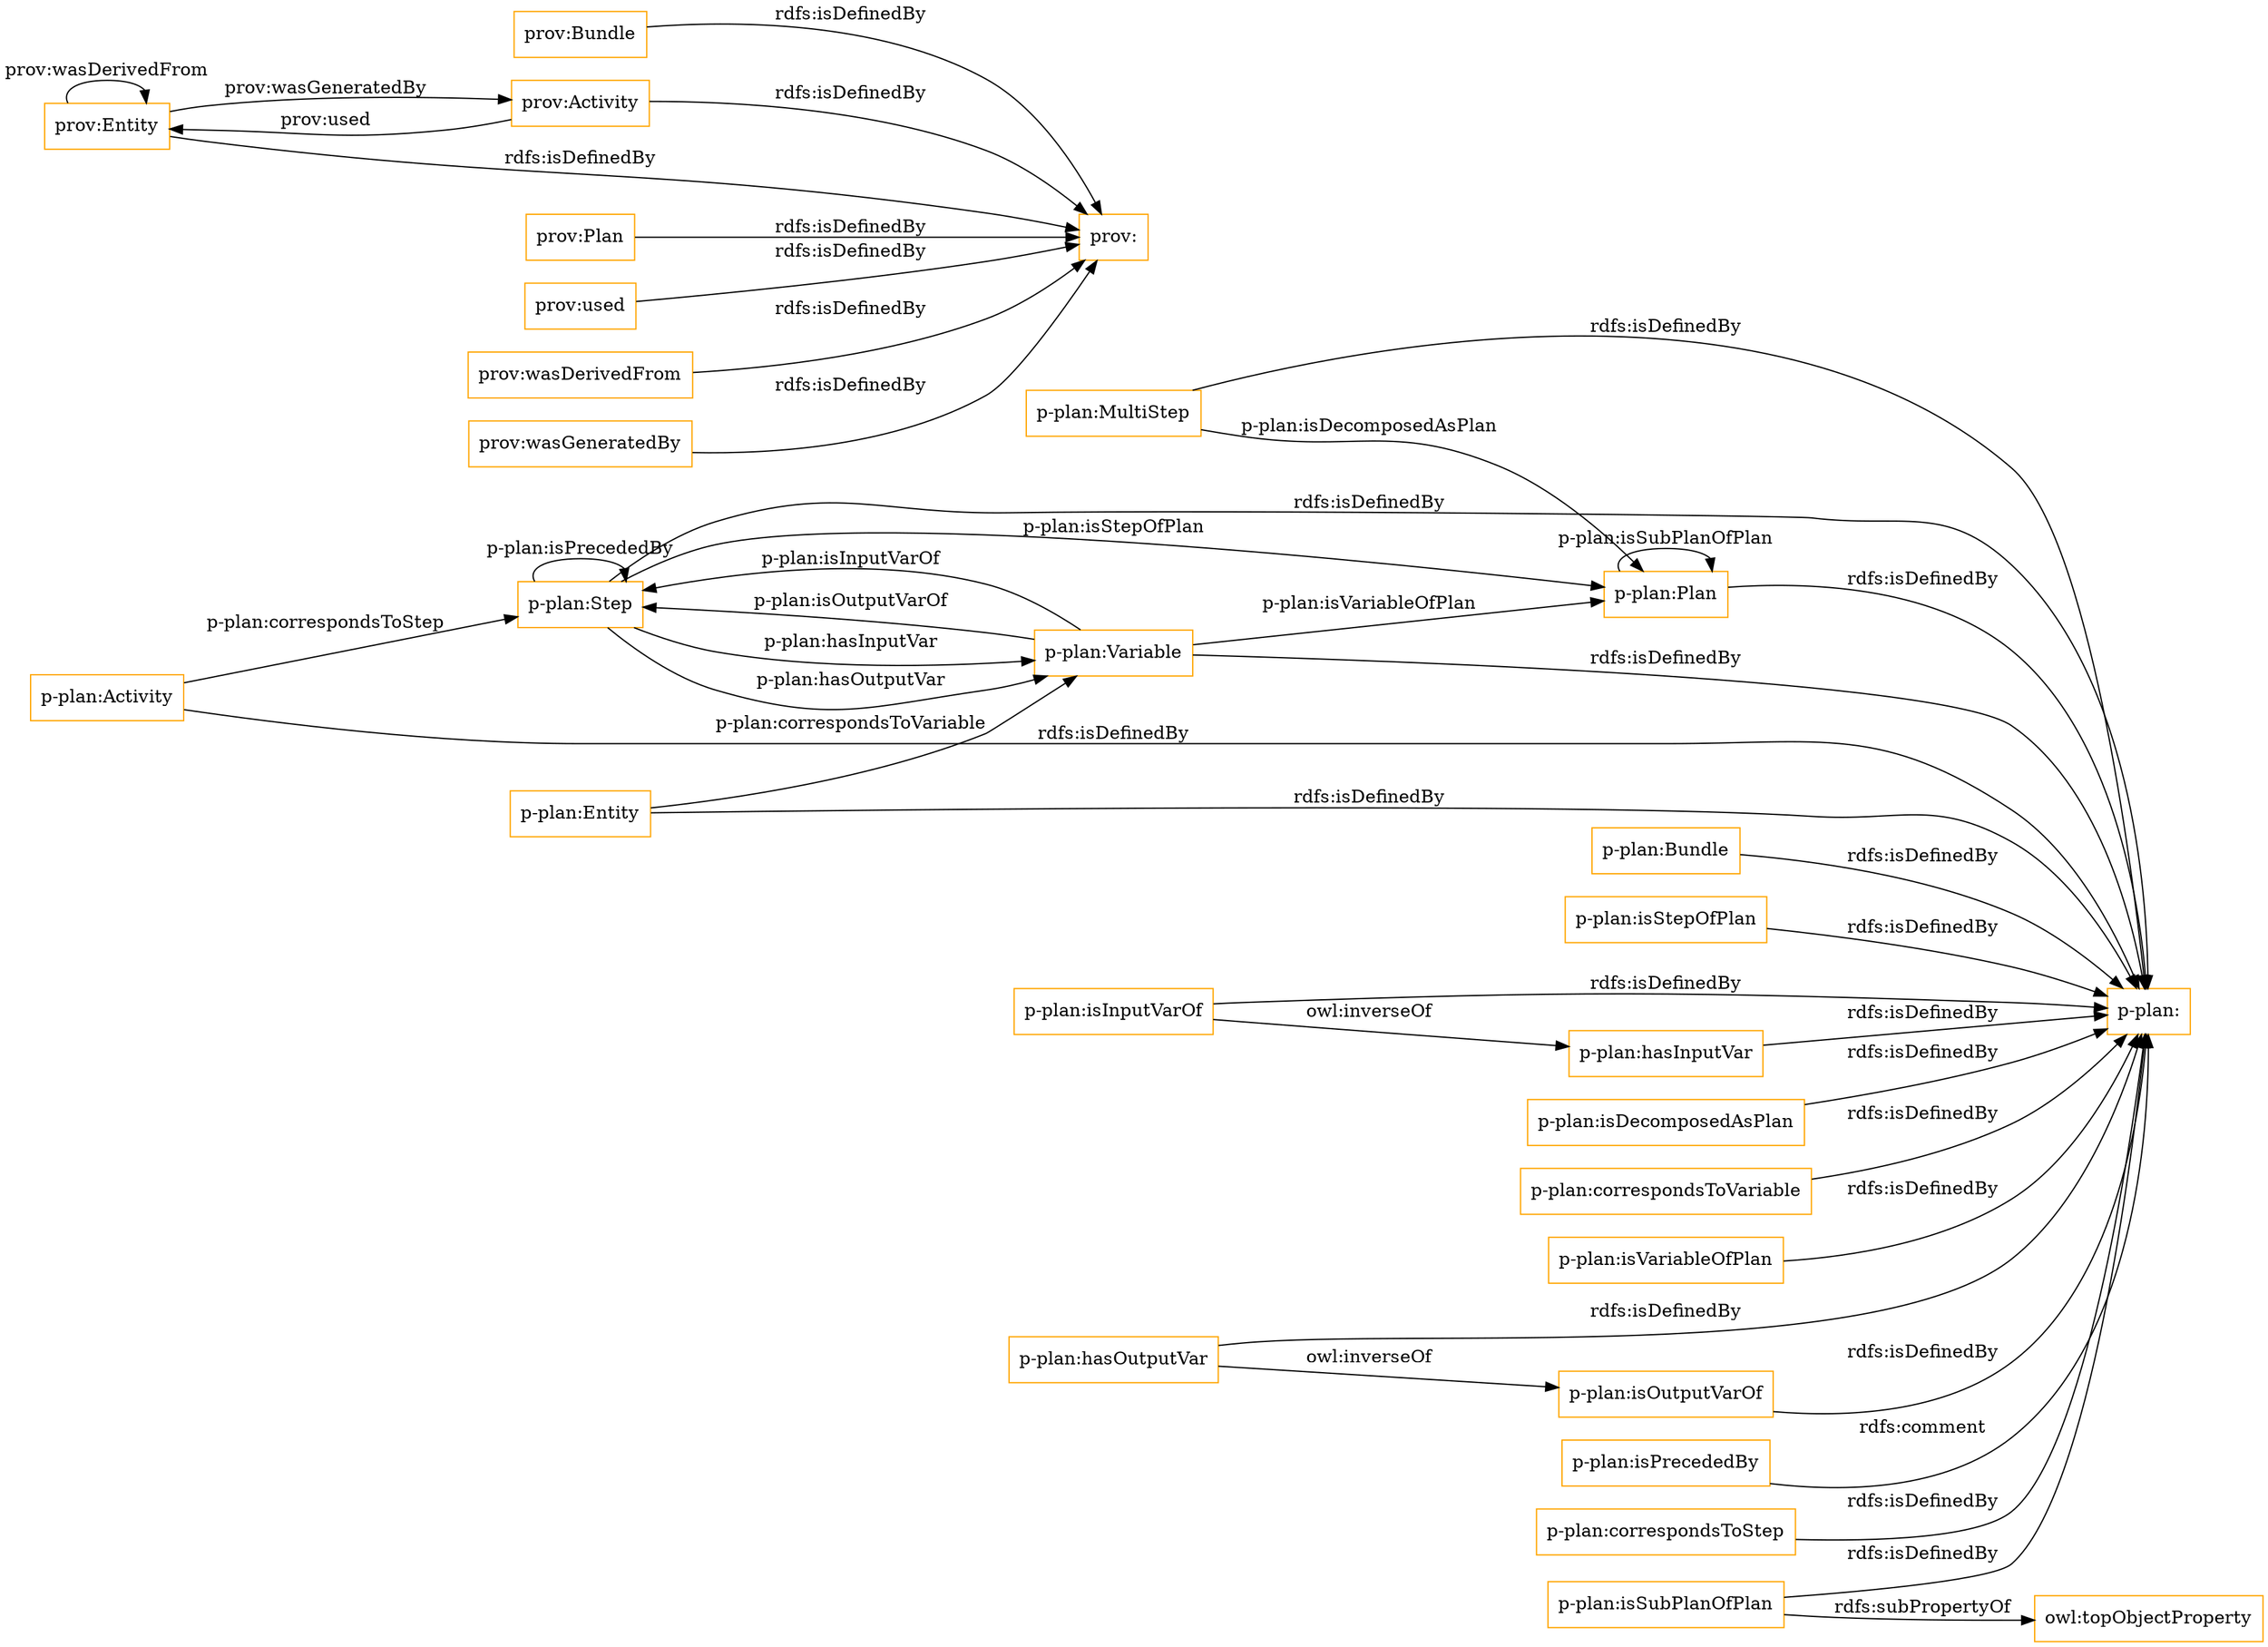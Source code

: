 digraph ar2dtool_diagram { 
rankdir=LR;
size="1501"
node [shape = rectangle, color="orange"]; "p-plan:MultiStep" "p-plan:Activity" "p-plan:Step" "p-plan:Entity" "p-plan:Bundle" "prov:Bundle" "prov:Entity" "p-plan:Plan" "prov:Plan" "prov:Activity" "p-plan:Variable" ; /*classes style*/
	"p-plan:Activity" -> "p-plan:" [ label = "rdfs:isDefinedBy" ];
	"p-plan:Entity" -> "p-plan:" [ label = "rdfs:isDefinedBy" ];
	"p-plan:isStepOfPlan" -> "p-plan:" [ label = "rdfs:isDefinedBy" ];
	"p-plan:hasInputVar" -> "p-plan:" [ label = "rdfs:isDefinedBy" ];
	"prov:used" -> "prov:" [ label = "rdfs:isDefinedBy" ];
	"p-plan:isDecomposedAsPlan" -> "p-plan:" [ label = "rdfs:isDefinedBy" ];
	"prov:Plan" -> "prov:" [ label = "rdfs:isDefinedBy" ];
	"p-plan:correspondsToVariable" -> "p-plan:" [ label = "rdfs:isDefinedBy" ];
	"prov:Bundle" -> "prov:" [ label = "rdfs:isDefinedBy" ];
	"prov:wasDerivedFrom" -> "prov:" [ label = "rdfs:isDefinedBy" ];
	"p-plan:isVariableOfPlan" -> "p-plan:" [ label = "rdfs:isDefinedBy" ];
	"p-plan:isOutputVarOf" -> "p-plan:" [ label = "rdfs:isDefinedBy" ];
	"p-plan:Bundle" -> "p-plan:" [ label = "rdfs:isDefinedBy" ];
	"p-plan:Plan" -> "p-plan:" [ label = "rdfs:isDefinedBy" ];
	"p-plan:MultiStep" -> "p-plan:" [ label = "rdfs:isDefinedBy" ];
	"p-plan:Variable" -> "p-plan:" [ label = "rdfs:isDefinedBy" ];
	"p-plan:isPrecededBy" -> "p-plan:" [ label = "rdfs:comment" ];
	"prov:Entity" -> "prov:" [ label = "rdfs:isDefinedBy" ];
	"prov:wasGeneratedBy" -> "prov:" [ label = "rdfs:isDefinedBy" ];
	"prov:Activity" -> "prov:" [ label = "rdfs:isDefinedBy" ];
	"p-plan:Step" -> "p-plan:" [ label = "rdfs:isDefinedBy" ];
	"p-plan:hasOutputVar" -> "p-plan:isOutputVarOf" [ label = "owl:inverseOf" ];
	"p-plan:hasOutputVar" -> "p-plan:" [ label = "rdfs:isDefinedBy" ];
	"p-plan:correspondsToStep" -> "p-plan:" [ label = "rdfs:isDefinedBy" ];
	"p-plan:isInputVarOf" -> "p-plan:hasInputVar" [ label = "owl:inverseOf" ];
	"p-plan:isInputVarOf" -> "p-plan:" [ label = "rdfs:isDefinedBy" ];
	"p-plan:isSubPlanOfPlan" -> "owl:topObjectProperty" [ label = "rdfs:subPropertyOf" ];
	"p-plan:isSubPlanOfPlan" -> "p-plan:" [ label = "rdfs:isDefinedBy" ];
	"p-plan:Plan" -> "p-plan:Plan" [ label = "p-plan:isSubPlanOfPlan" ];
	"prov:Entity" -> "prov:Entity" [ label = "prov:wasDerivedFrom" ];
	"p-plan:Step" -> "p-plan:Plan" [ label = "p-plan:isStepOfPlan" ];
	"p-plan:Variable" -> "p-plan:Plan" [ label = "p-plan:isVariableOfPlan" ];
	"prov:Entity" -> "prov:Activity" [ label = "prov:wasGeneratedBy" ];
	"p-plan:Step" -> "p-plan:Variable" [ label = "p-plan:hasInputVar" ];
	"p-plan:Step" -> "p-plan:Step" [ label = "p-plan:isPrecededBy" ];
	"p-plan:MultiStep" -> "p-plan:Plan" [ label = "p-plan:isDecomposedAsPlan" ];
	"p-plan:Step" -> "p-plan:Variable" [ label = "p-plan:hasOutputVar" ];
	"p-plan:Activity" -> "p-plan:Step" [ label = "p-plan:correspondsToStep" ];
	"p-plan:Entity" -> "p-plan:Variable" [ label = "p-plan:correspondsToVariable" ];
	"prov:Activity" -> "prov:Entity" [ label = "prov:used" ];
	"p-plan:Variable" -> "p-plan:Step" [ label = "p-plan:isInputVarOf" ];
	"p-plan:Variable" -> "p-plan:Step" [ label = "p-plan:isOutputVarOf" ];

}
